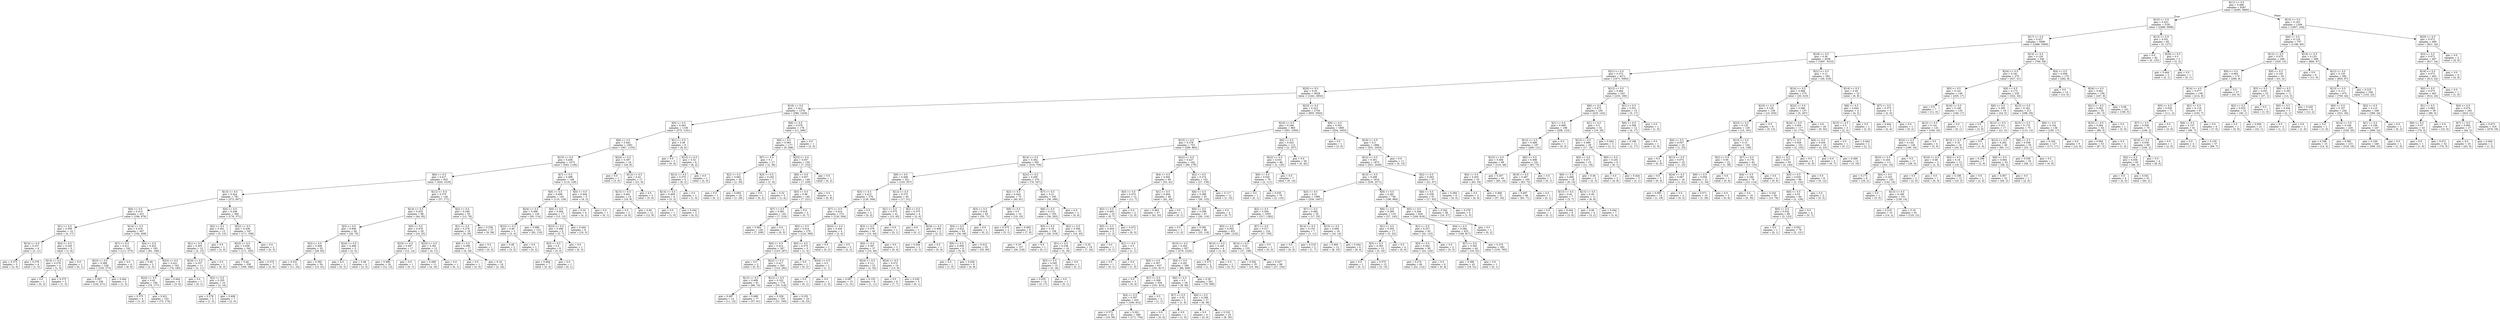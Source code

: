 digraph Tree {
node [shape=box] ;
0 [label="X[11] <= 0.5\ngini = 0.489\nsamples = 6387\nvalue = [4295, 5800]"] ;
1 [label="X[10] <= 0.5\ngini = 0.423\nsamples = 5181\nvalue = [2488, 5696]"] ;
0 -> 1 [labeldistance=2.5, labelangle=45, headlabel="True"] ;
2 [label="X[17] <= 0.5\ngini = 0.427\nsamples = 5096\nvalue = [2486, 5569]"] ;
1 -> 2 ;
3 [label="X[18] <= 0.5\ngini = 0.36\nsamples = 4556\nvalue = [1697, 5510]"] ;
2 -> 3 ;
4 [label="X[21] <= 0.5\ngini = 0.372\nsamples = 4271\nvalue = [1671, 5092]"] ;
3 -> 4 ;
5 [label="X[20] <= 0.5\ngini = 0.35\nsamples = 4028\nvalue = [1441, 4932]"] ;
4 -> 5 ;
6 [label="X[16] <= 0.5\ngini = 0.412\nsamples = 1278\nvalue = [586, 1429]"] ;
5 -> 6 ;
7 [label="X[5] <= 0.5\ngini = 0.443\nsamples = 1100\nvalue = [575, 1161]"] ;
6 -> 7 ;
8 [label="X[8] <= 0.5\ngini = 0.442\nsamples = 1091\nvalue = [567, 1155]"] ;
7 -> 8 ;
9 [label="X[15] <= 0.5\ngini = 0.436\nsamples = 1073\nvalue = [543, 1146]"] ;
8 -> 9 ;
10 [label="X[6] <= 0.5\ngini = 0.417\nsamples = 925\nvalue = [429, 1018]"] ;
9 -> 10 ;
11 [label="X[13] <= 0.5\ngini = 0.424\nsamples = 781\nvalue = [372, 847]"] ;
10 -> 11 ;
12 [label="X[0] <= 0.5\ngini = 0.413\nsamples = 421\nvalue = [196, 476]"] ;
11 -> 12 ;
13 [label="X[1] <= 0.5\ngini = 0.308\nsamples = 14\nvalue = [4, 17]"] ;
12 -> 13 ;
14 [label="X[14] <= 0.5\ngini = 0.337\nsamples = 9\nvalue = [3, 11]"] ;
13 -> 14 ;
15 [label="gini = 0.375\nsamples = 5\nvalue = [2, 6]"] ;
14 -> 15 ;
16 [label="gini = 0.278\nsamples = 4\nvalue = [1, 5]"] ;
14 -> 16 ;
17 [label="X[4] <= 0.5\ngini = 0.245\nsamples = 5\nvalue = [1, 6]"] ;
13 -> 17 ;
18 [label="X[14] <= 0.5\ngini = 0.278\nsamples = 4\nvalue = [1, 5]"] ;
17 -> 18 ;
19 [label="gini = 0.0\nsamples = 1\nvalue = [0, 2]"] ;
18 -> 19 ;
20 [label="gini = 0.375\nsamples = 3\nvalue = [1, 3]"] ;
18 -> 20 ;
21 [label="gini = 0.0\nsamples = 1\nvalue = [0, 1]"] ;
17 -> 21 ;
22 [label="X[14] <= 0.5\ngini = 0.416\nsamples = 407\nvalue = [192, 459]"] ;
12 -> 22 ;
23 [label="X[7] <= 0.5\ngini = 0.411\nsamples = 242\nvalue = [111, 273]"] ;
22 -> 23 ;
24 [label="X[23] <= 0.5\ngini = 0.398\nsamples = 238\nvalue = [103, 273]"] ;
23 -> 24 ;
25 [label="gini = 0.397\nsamples = 236\nvalue = [102, 271]"] ;
24 -> 25 ;
26 [label="gini = 0.444\nsamples = 2\nvalue = [1, 2]"] ;
24 -> 26 ;
27 [label="gini = 0.0\nsamples = 4\nvalue = [8, 0]"] ;
23 -> 27 ;
28 [label="X[4] <= 0.5\ngini = 0.423\nsamples = 165\nvalue = [81, 186]"] ;
22 -> 28 ;
29 [label="gini = 0.48\nsamples = 3\nvalue = [2, 3]"] ;
28 -> 29 ;
30 [label="X[23] <= 0.5\ngini = 0.421\nsamples = 162\nvalue = [79, 183]"] ;
28 -> 30 ;
31 [label="X[24] <= 0.5\ngini = 0.42\nsamples = 156\nvalue = [76, 177]"] ;
30 -> 31 ;
32 [label="gini = 0.375\nsamples = 4\nvalue = [1, 3]"] ;
31 -> 32 ;
33 [label="gini = 0.421\nsamples = 152\nvalue = [75, 174]"] ;
31 -> 33 ;
34 [label="gini = 0.444\nsamples = 6\nvalue = [3, 6]"] ;
30 -> 34 ;
35 [label="X[4] <= 0.5\ngini = 0.436\nsamples = 360\nvalue = [176, 371]"] ;
11 -> 35 ;
36 [label="X[2] <= 0.5\ngini = 0.401\nsamples = 13\nvalue = [5, 13]"] ;
35 -> 36 ;
37 [label="X[1] <= 0.5\ngini = 0.305\nsamples = 12\nvalue = [3, 13]"] ;
36 -> 37 ;
38 [label="X[24] <= 0.5\ngini = 0.337\nsamples = 11\nvalue = [3, 11]"] ;
37 -> 38 ;
39 [label="gini = 0.0\nsamples = 1\nvalue = [0, 1]"] ;
38 -> 39 ;
40 [label="X[3] <= 0.5\ngini = 0.355\nsamples = 10\nvalue = [3, 10]"] ;
38 -> 40 ;
41 [label="gini = 0.278\nsamples = 3\nvalue = [1, 5]"] ;
40 -> 41 ;
42 [label="gini = 0.408\nsamples = 7\nvalue = [2, 5]"] ;
40 -> 42 ;
43 [label="gini = 0.0\nsamples = 1\nvalue = [0, 2]"] ;
37 -> 43 ;
44 [label="gini = 0.0\nsamples = 1\nvalue = [2, 0]"] ;
36 -> 44 ;
45 [label="X[22] <= 0.5\ngini = 0.438\nsamples = 347\nvalue = [171, 358]"] ;
35 -> 45 ;
46 [label="X[23] <= 0.5\ngini = 0.439\nsamples = 345\nvalue = [171, 355]"] ;
45 -> 46 ;
47 [label="gini = 0.44\nsamples = 338\nvalue = [168, 346]"] ;
46 -> 47 ;
48 [label="gini = 0.375\nsamples = 7\nvalue = [3, 9]"] ;
46 -> 48 ;
49 [label="gini = 0.0\nsamples = 2\nvalue = [0, 3]"] ;
45 -> 49 ;
50 [label="X[12] <= 0.5\ngini = 0.375\nsamples = 144\nvalue = [57, 171]"] ;
10 -> 50 ;
51 [label="X[14] <= 0.5\ngini = 0.433\nsamples = 89\nvalue = [44, 95]"] ;
50 -> 51 ;
52 [label="X[3] <= 0.5\ngini = 0.408\nsamples = 60\nvalue = [28, 70]"] ;
51 -> 52 ;
53 [label="X[2] <= 0.5\ngini = 0.408\nsamples = 55\nvalue = [26, 65]"] ;
52 -> 53 ;
54 [label="gini = 0.431\nsamples = 21\nvalue = [11, 24]"] ;
53 -> 54 ;
55 [label="gini = 0.392\nsamples = 34\nvalue = [15, 41]"] ;
53 -> 55 ;
56 [label="X[24] <= 0.5\ngini = 0.408\nsamples = 5\nvalue = [2, 5]"] ;
52 -> 56 ;
57 [label="gini = 0.0\nsamples = 1\nvalue = [0, 2]"] ;
56 -> 57 ;
58 [label="gini = 0.48\nsamples = 4\nvalue = [2, 3]"] ;
56 -> 58 ;
59 [label="X[0] <= 0.5\ngini = 0.476\nsamples = 29\nvalue = [16, 25]"] ;
51 -> 59 ;
60 [label="X[23] <= 0.5\ngini = 0.497\nsamples = 17\nvalue = [12, 14]"] ;
59 -> 60 ;
61 [label="gini = 0.499\nsamples = 16\nvalue = [12, 13]"] ;
60 -> 61 ;
62 [label="gini = 0.0\nsamples = 1\nvalue = [0, 1]"] ;
60 -> 62 ;
63 [label="X[23] <= 0.5\ngini = 0.391\nsamples = 12\nvalue = [4, 11]"] ;
59 -> 63 ;
64 [label="gini = 0.408\nsamples = 11\nvalue = [4, 10]"] ;
63 -> 64 ;
65 [label="gini = 0.0\nsamples = 1\nvalue = [0, 1]"] ;
63 -> 65 ;
66 [label="X[2] <= 0.5\ngini = 0.249\nsamples = 55\nvalue = [13, 76]"] ;
50 -> 66 ;
67 [label="X[1] <= 0.5\ngini = 0.278\nsamples = 18\nvalue = [4, 20]"] ;
66 -> 67 ;
68 [label="X[0] <= 0.5\ngini = 0.298\nsamples = 17\nvalue = [4, 18]"] ;
67 -> 68 ;
69 [label="gini = 0.0\nsamples = 1\nvalue = [2, 0]"] ;
68 -> 69 ;
70 [label="gini = 0.18\nsamples = 16\nvalue = [2, 18]"] ;
68 -> 70 ;
71 [label="gini = 0.0\nsamples = 1\nvalue = [0, 2]"] ;
67 -> 71 ;
72 [label="gini = 0.239\nsamples = 37\nvalue = [9, 56]"] ;
66 -> 72 ;
73 [label="X[7] <= 0.5\ngini = 0.498\nsamples = 148\nvalue = [114, 128]"] ;
9 -> 73 ;
74 [label="X[6] <= 0.5\ngini = 0.498\nsamples = 143\nvalue = [110, 126]"] ;
73 -> 74 ;
75 [label="X[24] <= 0.5\ngini = 0.496\nsamples = 126\nvalue = [95, 114]"] ;
74 -> 75 ;
76 [label="X[22] <= 0.5\ngini = 0.49\nsamples = 3\nvalue = [3, 4]"] ;
75 -> 76 ;
77 [label="gini = 0.48\nsamples = 2\nvalue = [3, 2]"] ;
76 -> 77 ;
78 [label="gini = 0.0\nsamples = 1\nvalue = [0, 2]"] ;
76 -> 78 ;
79 [label="gini = 0.496\nsamples = 123\nvalue = [92, 110]"] ;
75 -> 79 ;
80 [label="X[0] <= 0.5\ngini = 0.494\nsamples = 17\nvalue = [15, 12]"] ;
74 -> 80 ;
81 [label="X[23] <= 0.5\ngini = 0.486\nsamples = 9\nvalue = [5, 7]"] ;
80 -> 81 ;
82 [label="X[3] <= 0.5\ngini = 0.5\nsamples = 8\nvalue = [5, 5]"] ;
81 -> 82 ;
83 [label="gini = 0.494\nsamples = 7\nvalue = [5, 4]"] ;
82 -> 83 ;
84 [label="gini = 0.0\nsamples = 1\nvalue = [0, 1]"] ;
82 -> 84 ;
85 [label="gini = 0.0\nsamples = 1\nvalue = [0, 2]"] ;
81 -> 85 ;
86 [label="gini = 0.444\nsamples = 8\nvalue = [10, 5]"] ;
80 -> 86 ;
87 [label="X[0] <= 0.5\ngini = 0.444\nsamples = 5\nvalue = [4, 2]"] ;
73 -> 87 ;
88 [label="gini = 0.32\nsamples = 4\nvalue = [4, 1]"] ;
87 -> 88 ;
89 [label="gini = 0.0\nsamples = 1\nvalue = [0, 1]"] ;
87 -> 89 ;
90 [label="X[24] <= 0.5\ngini = 0.397\nsamples = 18\nvalue = [24, 9]"] ;
8 -> 90 ;
91 [label="gini = 0.0\nsamples = 1\nvalue = [3, 0]"] ;
90 -> 91 ;
92 [label="X[12] <= 0.5\ngini = 0.42\nsamples = 17\nvalue = [21, 9]"] ;
90 -> 92 ;
93 [label="X[13] <= 0.5\ngini = 0.461\nsamples = 14\nvalue = [16, 9]"] ;
92 -> 93 ;
94 [label="gini = 0.0\nsamples = 2\nvalue = [4, 0]"] ;
93 -> 94 ;
95 [label="gini = 0.49\nsamples = 12\nvalue = [12, 9]"] ;
93 -> 95 ;
96 [label="gini = 0.0\nsamples = 3\nvalue = [5, 0]"] ;
92 -> 96 ;
97 [label="X[1] <= 0.5\ngini = 0.49\nsamples = 9\nvalue = [8, 6]"] ;
7 -> 97 ;
98 [label="gini = 0.0\nsamples = 3\nvalue = [0, 4]"] ;
97 -> 98 ;
99 [label="X[15] <= 0.5\ngini = 0.32\nsamples = 6\nvalue = [8, 2]"] ;
97 -> 99 ;
100 [label="X[12] <= 0.5\ngini = 0.375\nsamples = 5\nvalue = [6, 2]"] ;
99 -> 100 ;
101 [label="X[14] <= 0.5\ngini = 0.408\nsamples = 4\nvalue = [5, 2]"] ;
100 -> 101 ;
102 [label="gini = 0.0\nsamples = 1\nvalue = [1, 0]"] ;
101 -> 102 ;
103 [label="gini = 0.444\nsamples = 3\nvalue = [4, 2]"] ;
101 -> 103 ;
104 [label="gini = 0.0\nsamples = 1\nvalue = [1, 0]"] ;
100 -> 104 ;
105 [label="gini = 0.0\nsamples = 1\nvalue = [2, 0]"] ;
99 -> 105 ;
106 [label="X[8] <= 0.5\ngini = 0.076\nsamples = 178\nvalue = [11, 268]"] ;
6 -> 106 ;
107 [label="X[0] <= 0.5\ngini = 0.063\nsamples = 177\nvalue = [9, 268]"] ;
106 -> 107 ;
108 [label="X[7] <= 0.5\ngini = 0.1\nsamples = 27\nvalue = [2, 36]"] ;
107 -> 108 ;
109 [label="X[2] <= 0.5\ngini = 0.062\nsamples = 20\nvalue = [1, 30]"] ;
108 -> 109 ;
110 [label="gini = 0.0\nsamples = 1\nvalue = [0, 1]"] ;
109 -> 110 ;
111 [label="gini = 0.064\nsamples = 19\nvalue = [1, 29]"] ;
109 -> 111 ;
112 [label="X[3] <= 0.5\ngini = 0.245\nsamples = 7\nvalue = [1, 6]"] ;
108 -> 112 ;
113 [label="gini = 0.0\nsamples = 2\nvalue = [0, 2]"] ;
112 -> 113 ;
114 [label="gini = 0.32\nsamples = 5\nvalue = [1, 4]"] ;
112 -> 114 ;
115 [label="X[23] <= 0.5\ngini = 0.057\nsamples = 150\nvalue = [7, 232]"] ;
107 -> 115 ;
116 [label="X[6] <= 0.5\ngini = 0.057\nsamples = 149\nvalue = [7, 230]"] ;
115 -> 116 ;
117 [label="X[5] <= 0.5\ngini = 0.06\nsamples = 145\nvalue = [7, 221]"] ;
116 -> 117 ;
118 [label="X[7] <= 0.5\ngini = 0.061\nsamples = 142\nvalue = [7, 214]"] ;
117 -> 118 ;
119 [label="gini = 0.063\nsamples = 139\nvalue = [7, 209]"] ;
118 -> 119 ;
120 [label="gini = 0.0\nsamples = 3\nvalue = [0, 5]"] ;
118 -> 120 ;
121 [label="gini = 0.0\nsamples = 3\nvalue = [0, 7]"] ;
117 -> 121 ;
122 [label="gini = 0.0\nsamples = 4\nvalue = [0, 9]"] ;
116 -> 122 ;
123 [label="gini = 0.0\nsamples = 1\nvalue = [0, 2]"] ;
115 -> 123 ;
124 [label="gini = 0.0\nsamples = 1\nvalue = [2, 0]"] ;
106 -> 124 ;
125 [label="X[23] <= 0.5\ngini = 0.315\nsamples = 2750\nvalue = [855, 3503]"] ;
5 -> 125 ;
126 [label="X[16] <= 0.5\ngini = 0.346\nsamples = 865\nvalue = [301, 1050]"] ;
125 -> 126 ;
127 [label="X[15] <= 0.5\ngini = 0.378\nsamples = 753\nvalue = [299, 883]"] ;
126 -> 127 ;
128 [label="X[14] <= 0.5\ngini = 0.362\nsamples = 591\nvalue = [219, 704]"] ;
127 -> 128 ;
129 [label="X[6] <= 0.5\ngini = 0.408\nsamples = 321\nvalue = [143, 357]"] ;
128 -> 129 ;
130 [label="X[3] <= 0.5\ngini = 0.413\nsamples = 276\nvalue = [126, 306]"] ;
129 -> 130 ;
131 [label="X[7] <= 0.5\ngini = 0.414\nsamples = 274\nvalue = [126, 304]"] ;
130 -> 131 ;
132 [label="X[5] <= 0.5\ngini = 0.414\nsamples = 270\nvalue = [124, 300]"] ;
131 -> 132 ;
133 [label="X[0] <= 0.5\ngini = 0.414\nsamples = 267\nvalue = [123, 297]"] ;
132 -> 133 ;
134 [label="gini = 0.0\nsamples = 2\nvalue = [0, 5]"] ;
133 -> 134 ;
135 [label="X[22] <= 0.5\ngini = 0.417\nsamples = 265\nvalue = [123, 292]"] ;
133 -> 135 ;
136 [label="X[13] <= 0.5\ngini = 0.499\nsamples = 91\nvalue = [68, 74]"] ;
135 -> 136 ;
137 [label="gini = 0.497\nsamples = 14\nvalue = [11, 13]"] ;
136 -> 137 ;
138 [label="gini = 0.499\nsamples = 77\nvalue = [57, 61]"] ;
136 -> 138 ;
139 [label="X[12] <= 0.5\ngini = 0.322\nsamples = 174\nvalue = [55, 218]"] ;
135 -> 139 ;
140 [label="gini = 0.329\nsamples = 155\nvalue = [51, 195]"] ;
139 -> 140 ;
141 [label="gini = 0.252\nsamples = 19\nvalue = [4, 23]"] ;
139 -> 141 ;
142 [label="X[0] <= 0.5\ngini = 0.375\nsamples = 3\nvalue = [1, 3]"] ;
132 -> 142 ;
143 [label="gini = 0.0\nsamples = 1\nvalue = [0, 2]"] ;
142 -> 143 ;
144 [label="X[24] <= 0.5\ngini = 0.5\nsamples = 2\nvalue = [1, 1]"] ;
142 -> 144 ;
145 [label="gini = 0.0\nsamples = 1\nvalue = [0, 1]"] ;
144 -> 145 ;
146 [label="gini = 0.0\nsamples = 1\nvalue = [1, 0]"] ;
144 -> 146 ;
147 [label="X[24] <= 0.5\ngini = 0.444\nsamples = 4\nvalue = [2, 4]"] ;
131 -> 147 ;
148 [label="gini = 0.0\nsamples = 1\nvalue = [0, 2]"] ;
147 -> 148 ;
149 [label="gini = 0.5\nsamples = 3\nvalue = [2, 2]"] ;
147 -> 149 ;
150 [label="gini = 0.0\nsamples = 2\nvalue = [0, 2]"] ;
130 -> 150 ;
151 [label="X[12] <= 0.5\ngini = 0.375\nsamples = 45\nvalue = [17, 51]"] ;
129 -> 151 ;
152 [label="X[1] <= 0.5\ngini = 0.375\nsamples = 41\nvalue = [15, 45]"] ;
151 -> 152 ;
153 [label="X[3] <= 0.5\ngini = 0.379\nsamples = 40\nvalue = [15, 44]"] ;
152 -> 153 ;
154 [label="X[0] <= 0.5\ngini = 0.397\nsamples = 37\nvalue = [15, 40]"] ;
153 -> 154 ;
155 [label="X[24] <= 0.5\ngini = 0.111\nsamples = 23\nvalue = [2, 32]"] ;
154 -> 155 ;
156 [label="gini = 0.087\nsamples = 15\nvalue = [1, 21]"] ;
155 -> 156 ;
157 [label="gini = 0.153\nsamples = 8\nvalue = [1, 11]"] ;
155 -> 157 ;
158 [label="X[24] <= 0.5\ngini = 0.472\nsamples = 14\nvalue = [13, 8]"] ;
154 -> 158 ;
159 [label="gini = 0.5\nsamples = 9\nvalue = [7, 7]"] ;
158 -> 159 ;
160 [label="gini = 0.245\nsamples = 5\nvalue = [6, 1]"] ;
158 -> 160 ;
161 [label="gini = 0.0\nsamples = 3\nvalue = [0, 4]"] ;
153 -> 161 ;
162 [label="gini = 0.0\nsamples = 1\nvalue = [0, 1]"] ;
152 -> 162 ;
163 [label="X[2] <= 0.5\ngini = 0.375\nsamples = 4\nvalue = [2, 6]"] ;
151 -> 163 ;
164 [label="gini = 0.0\nsamples = 1\nvalue = [0, 1]"] ;
163 -> 164 ;
165 [label="X[24] <= 0.5\ngini = 0.408\nsamples = 3\nvalue = [2, 5]"] ;
163 -> 165 ;
166 [label="gini = 0.444\nsamples = 2\nvalue = [2, 1]"] ;
165 -> 166 ;
167 [label="gini = 0.0\nsamples = 1\nvalue = [0, 4]"] ;
165 -> 167 ;
168 [label="X[22] <= 0.5\ngini = 0.295\nsamples = 270\nvalue = [76, 347]"] ;
128 -> 168 ;
169 [label="X[2] <= 0.5\ngini = 0.443\nsamples = 75\nvalue = [40, 81]"] ;
168 -> 169 ;
170 [label="X[3] <= 0.5\ngini = 0.418\nsamples = 65\nvalue = [30, 71]"] ;
169 -> 170 ;
171 [label="X[4] <= 0.5\ngini = 0.422\nsamples = 64\nvalue = [30, 69]"] ;
170 -> 171 ;
172 [label="X[6] <= 0.5\ngini = 0.459\nsamples = 9\nvalue = [5, 9]"] ;
171 -> 172 ;
173 [label="gini = 0.0\nsamples = 1\nvalue = [1, 0]"] ;
172 -> 173 ;
174 [label="gini = 0.426\nsamples = 8\nvalue = [4, 9]"] ;
172 -> 174 ;
175 [label="gini = 0.415\nsamples = 55\nvalue = [25, 60]"] ;
171 -> 175 ;
176 [label="gini = 0.0\nsamples = 1\nvalue = [0, 2]"] ;
170 -> 176 ;
177 [label="X[6] <= 0.5\ngini = 0.5\nsamples = 10\nvalue = [10, 10]"] ;
169 -> 177 ;
178 [label="gini = 0.375\nsamples = 2\nvalue = [3, 1]"] ;
177 -> 178 ;
179 [label="gini = 0.492\nsamples = 8\nvalue = [7, 9]"] ;
177 -> 179 ;
180 [label="X[7] <= 0.5\ngini = 0.21\nsamples = 195\nvalue = [36, 266]"] ;
168 -> 180 ;
181 [label="X[6] <= 0.5\ngini = 0.212\nsamples = 193\nvalue = [36, 262]"] ;
180 -> 181 ;
182 [label="X[5] <= 0.5\ngini = 0.19\nsamples = 158\nvalue = [26, 219]"] ;
181 -> 182 ;
183 [label="gini = 0.19\nsamples = 157\nvalue = [26, 218]"] ;
182 -> 183 ;
184 [label="gini = 0.0\nsamples = 1\nvalue = [0, 1]"] ;
182 -> 184 ;
185 [label="X[2] <= 0.5\ngini = 0.306\nsamples = 35\nvalue = [10, 43]"] ;
181 -> 185 ;
186 [label="X[1] <= 0.5\ngini = 0.236\nsamples = 16\nvalue = [3, 19]"] ;
185 -> 186 ;
187 [label="X[3] <= 0.5\ngini = 0.245\nsamples = 15\nvalue = [3, 18]"] ;
186 -> 187 ;
188 [label="gini = 0.255\nsamples = 14\nvalue = [3, 17]"] ;
187 -> 188 ;
189 [label="gini = 0.0\nsamples = 1\nvalue = [0, 1]"] ;
187 -> 189 ;
190 [label="gini = 0.0\nsamples = 1\nvalue = [0, 1]"] ;
186 -> 190 ;
191 [label="gini = 0.35\nsamples = 19\nvalue = [7, 24]"] ;
185 -> 191 ;
192 [label="gini = 0.0\nsamples = 2\nvalue = [0, 4]"] ;
180 -> 192 ;
193 [label="X[22] <= 0.5\ngini = 0.427\nsamples = 162\nvalue = [80, 179]"] ;
127 -> 193 ;
194 [label="X[4] <= 0.5\ngini = 0.492\nsamples = 60\nvalue = [53, 41]"] ;
193 -> 194 ;
195 [label="X[3] <= 0.5\ngini = 0.475\nsamples = 12\nvalue = [11, 7]"] ;
194 -> 195 ;
196 [label="X[2] <= 0.5\ngini = 0.492\nsamples = 10\nvalue = [9, 7]"] ;
195 -> 196 ;
197 [label="X[5] <= 0.5\ngini = 0.444\nsamples = 3\nvalue = [1, 2]"] ;
196 -> 197 ;
198 [label="gini = 0.0\nsamples = 1\nvalue = [0, 1]"] ;
197 -> 198 ;
199 [label="X[1] <= 0.5\ngini = 0.5\nsamples = 2\nvalue = [1, 1]"] ;
197 -> 199 ;
200 [label="gini = 0.0\nsamples = 1\nvalue = [0, 1]"] ;
199 -> 200 ;
201 [label="gini = 0.0\nsamples = 1\nvalue = [1, 0]"] ;
199 -> 201 ;
202 [label="gini = 0.473\nsamples = 7\nvalue = [8, 5]"] ;
196 -> 202 ;
203 [label="gini = 0.0\nsamples = 2\nvalue = [2, 0]"] ;
195 -> 203 ;
204 [label="X[1] <= 0.5\ngini = 0.494\nsamples = 48\nvalue = [42, 34]"] ;
194 -> 204 ;
205 [label="gini = 0.493\nsamples = 47\nvalue = [42, 33]"] ;
204 -> 205 ;
206 [label="gini = 0.0\nsamples = 1\nvalue = [0, 1]"] ;
204 -> 206 ;
207 [label="X[2] <= 0.5\ngini = 0.274\nsamples = 102\nvalue = [27, 138]"] ;
193 -> 207 ;
208 [label="X[6] <= 0.5\ngini = 0.288\nsamples = 91\nvalue = [26, 123]"] ;
207 -> 208 ;
209 [label="X[0] <= 0.5\ngini = 0.299\nsamples = 87\nvalue = [26, 116]"] ;
208 -> 209 ;
210 [label="gini = 0.0\nsamples = 1\nvalue = [1, 0]"] ;
209 -> 210 ;
211 [label="gini = 0.292\nsamples = 86\nvalue = [25, 116]"] ;
209 -> 211 ;
212 [label="gini = 0.0\nsamples = 4\nvalue = [0, 7]"] ;
208 -> 212 ;
213 [label="gini = 0.117\nsamples = 11\nvalue = [1, 15]"] ;
207 -> 213 ;
214 [label="X[6] <= 0.5\ngini = 0.023\nsamples = 112\nvalue = [2, 167]"] ;
126 -> 214 ;
215 [label="X[22] <= 0.5\ngini = 0.031\nsamples = 86\nvalue = [2, 125]"] ;
214 -> 215 ;
216 [label="X[0] <= 0.5\ngini = 0.035\nsamples = 79\nvalue = [2, 111]"] ;
215 -> 216 ;
217 [label="gini = 0.0\nsamples = 1\nvalue = [0, 1]"] ;
216 -> 217 ;
218 [label="gini = 0.035\nsamples = 78\nvalue = [2, 110]"] ;
216 -> 218 ;
219 [label="gini = 0.0\nsamples = 7\nvalue = [0, 14]"] ;
215 -> 219 ;
220 [label="gini = 0.0\nsamples = 26\nvalue = [0, 42]"] ;
214 -> 220 ;
221 [label="X[9] <= 0.5\ngini = 0.301\nsamples = 1885\nvalue = [554, 2453]"] ;
125 -> 221 ;
222 [label="gini = 0.0\nsamples = 1\nvalue = [3, 0]"] ;
221 -> 222 ;
223 [label="X[16] <= 0.5\ngini = 0.3\nsamples = 1884\nvalue = [551, 2453]"] ;
221 -> 223 ;
224 [label="X[12] <= 0.5\ngini = 0.301\nsamples = 1873\nvalue = [551, 2438]"] ;
223 -> 224 ;
225 [label="X[13] <= 0.5\ngini = 0.299\nsamples = 1816\nvalue = [530, 2371]"] ;
224 -> 225 ;
226 [label="X[3] <= 0.5\ngini = 0.31\nsamples = 1080\nvalue = [334, 1407]"] ;
225 -> 226 ;
227 [label="X[2] <= 0.5\ngini = 0.304\nsamples = 1055\nvalue = [317, 1382]"] ;
226 -> 227 ;
228 [label="X[5] <= 0.5\ngini = 0.302\nsamples = 931\nvalue = [280, 1232]"] ;
227 -> 228 ;
229 [label="X[15] <= 0.5\ngini = 0.302\nsamples = 927\nvalue = [279, 1226]"] ;
228 -> 229 ;
230 [label="X[0] <= 0.5\ngini = 0.307\nsamples = 637\nvalue = [191, 817]"] ;
229 -> 230 ;
231 [label="gini = 0.0\nsamples = 3\nvalue = [0, 4]"] ;
230 -> 231 ;
232 [label="X[7] <= 0.5\ngini = 0.308\nsamples = 634\nvalue = [191, 813]"] ;
230 -> 232 ;
233 [label="X[4] <= 0.5\ngini = 0.307\nsamples = 632\nvalue = [190, 812]"] ;
232 -> 233 ;
234 [label="gini = 0.372\nsamples = 43\nvalue = [19, 58]"] ;
233 -> 234 ;
235 [label="gini = 0.301\nsamples = 589\nvalue = [171, 754]"] ;
233 -> 235 ;
236 [label="gini = 0.5\nsamples = 2\nvalue = [1, 1]"] ;
232 -> 236 ;
237 [label="X[4] <= 0.5\ngini = 0.291\nsamples = 290\nvalue = [88, 409]"] ;
229 -> 237 ;
238 [label="X[0] <= 0.5\ngini = 0.3\nsamples = 29\nvalue = [9, 40]"] ;
237 -> 238 ;
239 [label="X[7] <= 0.5\ngini = 0.32\nsamples = 2\nvalue = [1, 4]"] ;
238 -> 239 ;
240 [label="gini = 0.0\nsamples = 1\nvalue = [0, 4]"] ;
239 -> 240 ;
241 [label="gini = 0.0\nsamples = 1\nvalue = [1, 0]"] ;
239 -> 241 ;
242 [label="X[6] <= 0.5\ngini = 0.298\nsamples = 27\nvalue = [8, 36]"] ;
238 -> 242 ;
243 [label="gini = 0.0\nsamples = 4\nvalue = [0, 6]"] ;
242 -> 243 ;
244 [label="gini = 0.332\nsamples = 23\nvalue = [8, 30]"] ;
242 -> 244 ;
245 [label="gini = 0.29\nsamples = 261\nvalue = [79, 369]"] ;
237 -> 245 ;
246 [label="X[14] <= 0.5\ngini = 0.245\nsamples = 4\nvalue = [1, 6]"] ;
228 -> 246 ;
247 [label="gini = 0.375\nsamples = 2\nvalue = [1, 3]"] ;
246 -> 247 ;
248 [label="gini = 0.0\nsamples = 2\nvalue = [0, 3]"] ;
246 -> 248 ;
249 [label="X[7] <= 0.5\ngini = 0.317\nsamples = 124\nvalue = [37, 150]"] ;
227 -> 249 ;
250 [label="X[14] <= 0.5\ngini = 0.32\nsamples = 123\nvalue = [37, 148]"] ;
249 -> 250 ;
251 [label="gini = 0.302\nsamples = 35\nvalue = [10, 44]"] ;
250 -> 251 ;
252 [label="gini = 0.327\nsamples = 88\nvalue = [27, 104]"] ;
250 -> 252 ;
253 [label="gini = 0.0\nsamples = 1\nvalue = [0, 2]"] ;
249 -> 253 ;
254 [label="X[7] <= 0.5\ngini = 0.482\nsamples = 25\nvalue = [17, 25]"] ;
226 -> 254 ;
255 [label="X[14] <= 0.5\ngini = 0.153\nsamples = 7\nvalue = [1, 11]"] ;
254 -> 255 ;
256 [label="gini = 0.0\nsamples = 2\nvalue = [0, 4]"] ;
255 -> 256 ;
257 [label="gini = 0.219\nsamples = 5\nvalue = [1, 7]"] ;
255 -> 257 ;
258 [label="X[15] <= 0.5\ngini = 0.498\nsamples = 18\nvalue = [16, 14]"] ;
254 -> 258 ;
259 [label="gini = 0.494\nsamples = 12\nvalue = [8, 10]"] ;
258 -> 259 ;
260 [label="gini = 0.444\nsamples = 6\nvalue = [8, 4]"] ;
258 -> 260 ;
261 [label="X[0] <= 0.5\ngini = 0.281\nsamples = 736\nvalue = [196, 964]"] ;
225 -> 261 ;
262 [label="X[6] <= 0.5\ngini = 0.265\nsamples = 110\nvalue = [27, 145]"] ;
261 -> 262 ;
263 [label="X[1] <= 0.5\ngini = 0.302\nsamples = 17\nvalue = [5, 22]"] ;
262 -> 263 ;
264 [label="X[3] <= 0.5\ngini = 0.363\nsamples = 13\nvalue = [5, 16]"] ;
263 -> 264 ;
265 [label="gini = 0.0\nsamples = 1\nvalue = [0, 1]"] ;
264 -> 265 ;
266 [label="gini = 0.375\nsamples = 12\nvalue = [5, 15]"] ;
264 -> 266 ;
267 [label="gini = 0.0\nsamples = 4\nvalue = [0, 6]"] ;
263 -> 267 ;
268 [label="X[1] <= 0.5\ngini = 0.257\nsamples = 93\nvalue = [22, 123]"] ;
262 -> 268 ;
269 [label="X[3] <= 0.5\ngini = 0.262\nsamples = 90\nvalue = [22, 120]"] ;
268 -> 269 ;
270 [label="gini = 0.274\nsamples = 84\nvalue = [22, 112]"] ;
269 -> 270 ;
271 [label="gini = 0.0\nsamples = 6\nvalue = [0, 8]"] ;
269 -> 271 ;
272 [label="gini = 0.0\nsamples = 3\nvalue = [0, 3]"] ;
268 -> 272 ;
273 [label="X[5] <= 0.5\ngini = 0.284\nsamples = 626\nvalue = [169, 819]"] ;
261 -> 273 ;
274 [label="X[4] <= 0.5\ngini = 0.284\nsamples = 625\nvalue = [169, 817]"] ;
273 -> 274 ;
275 [label="X[7] <= 0.5\ngini = 0.392\nsamples = 44\nvalue = [19, 52]"] ;
274 -> 275 ;
276 [label="gini = 0.396\nsamples = 43\nvalue = [19, 51]"] ;
275 -> 276 ;
277 [label="gini = 0.0\nsamples = 1\nvalue = [0, 1]"] ;
275 -> 277 ;
278 [label="gini = 0.274\nsamples = 581\nvalue = [150, 765]"] ;
274 -> 278 ;
279 [label="gini = 0.0\nsamples = 1\nvalue = [0, 2]"] ;
273 -> 279 ;
280 [label="X[2] <= 0.5\ngini = 0.363\nsamples = 57\nvalue = [21, 67]"] ;
224 -> 280 ;
281 [label="X[6] <= 0.5\ngini = 0.338\nsamples = 51\nvalue = [17, 62]"] ;
280 -> 281 ;
282 [label="gini = 0.342\nsamples = 46\nvalue = [16, 57]"] ;
281 -> 282 ;
283 [label="gini = 0.278\nsamples = 5\nvalue = [1, 5]"] ;
281 -> 283 ;
284 [label="gini = 0.494\nsamples = 6\nvalue = [4, 5]"] ;
280 -> 284 ;
285 [label="gini = 0.0\nsamples = 11\nvalue = [0, 15]"] ;
223 -> 285 ;
286 [label="X[12] <= 0.5\ngini = 0.484\nsamples = 243\nvalue = [230, 160]"] ;
4 -> 286 ;
287 [label="X[6] <= 0.5\ngini = 0.475\nsamples = 230\nvalue = [225, 143]"] ;
286 -> 287 ;
288 [label="X[1] <= 0.5\ngini = 0.468\nsamples = 198\nvalue = [206, 123]"] ;
287 -> 288 ;
289 [label="X[13] <= 0.5\ngini = 0.466\nsamples = 197\nvalue = [206, 121]"] ;
288 -> 289 ;
290 [label="X[15] <= 0.5\ngini = 0.404\nsamples = 96\nvalue = [123, 48]"] ;
289 -> 290 ;
291 [label="X[4] <= 0.5\ngini = 0.455\nsamples = 53\nvalue = [63, 34]"] ;
290 -> 291 ;
292 [label="gini = 0.0\nsamples = 2\nvalue = [6, 0]"] ;
291 -> 292 ;
293 [label="gini = 0.468\nsamples = 51\nvalue = [57, 34]"] ;
291 -> 293 ;
294 [label="gini = 0.307\nsamples = 43\nvalue = [60, 14]"] ;
290 -> 294 ;
295 [label="X[5] <= 0.5\ngini = 0.498\nsamples = 101\nvalue = [83, 73]"] ;
289 -> 295 ;
296 [label="X[19] <= 0.5\ngini = 0.497\nsamples = 100\nvalue = [83, 72]"] ;
295 -> 296 ;
297 [label="gini = 0.497\nsamples = 99\nvalue = [83, 71]"] ;
296 -> 297 ;
298 [label="gini = 0.0\nsamples = 1\nvalue = [0, 1]"] ;
296 -> 298 ;
299 [label="gini = 0.0\nsamples = 1\nvalue = [0, 1]"] ;
295 -> 299 ;
300 [label="gini = 0.0\nsamples = 1\nvalue = [0, 2]"] ;
288 -> 300 ;
301 [label="X[1] <= 0.5\ngini = 0.5\nsamples = 32\nvalue = [19, 20]"] ;
287 -> 301 ;
302 [label="X[15] <= 0.5\ngini = 0.498\nsamples = 29\nvalue = [17, 19]"] ;
301 -> 302 ;
303 [label="X[3] <= 0.5\ngini = 0.471\nsamples = 23\nvalue = [11, 18]"] ;
302 -> 303 ;
304 [label="X[0] <= 0.5\ngini = 0.469\nsamples = 18\nvalue = [9, 15]"] ;
303 -> 304 ;
305 [label="X[13] <= 0.5\ngini = 0.42\nsamples = 7\nvalue = [3, 7]"] ;
304 -> 305 ;
306 [label="gini = 0.0\nsamples = 1\nvalue = [0, 1]"] ;
305 -> 306 ;
307 [label="gini = 0.444\nsamples = 6\nvalue = [3, 6]"] ;
305 -> 307 ;
308 [label="X[13] <= 0.5\ngini = 0.49\nsamples = 11\nvalue = [6, 8]"] ;
304 -> 308 ;
309 [label="gini = 0.48\nsamples = 4\nvalue = [3, 2]"] ;
308 -> 309 ;
310 [label="gini = 0.444\nsamples = 7\nvalue = [3, 6]"] ;
308 -> 310 ;
311 [label="gini = 0.48\nsamples = 5\nvalue = [2, 3]"] ;
303 -> 311 ;
312 [label="X[0] <= 0.5\ngini = 0.245\nsamples = 6\nvalue = [6, 1]"] ;
302 -> 312 ;
313 [label="gini = 0.0\nsamples = 3\nvalue = [4, 0]"] ;
312 -> 313 ;
314 [label="gini = 0.444\nsamples = 3\nvalue = [2, 1]"] ;
312 -> 314 ;
315 [label="gini = 0.444\nsamples = 3\nvalue = [2, 1]"] ;
301 -> 315 ;
316 [label="X[1] <= 0.5\ngini = 0.351\nsamples = 13\nvalue = [5, 17]"] ;
286 -> 316 ;
317 [label="X[6] <= 0.5\ngini = 0.308\nsamples = 12\nvalue = [4, 17]"] ;
316 -> 317 ;
318 [label="gini = 0.188\nsamples = 11\nvalue = [2, 17]"] ;
317 -> 318 ;
319 [label="gini = 0.0\nsamples = 1\nvalue = [2, 0]"] ;
317 -> 319 ;
320 [label="gini = 0.0\nsamples = 1\nvalue = [1, 0]"] ;
316 -> 320 ;
321 [label="X[21] <= 0.5\ngini = 0.11\nsamples = 285\nvalue = [26, 418]"] ;
3 -> 321 ;
322 [label="X[14] <= 0.5\ngini = 0.089\nsamples = 275\nvalue = [20, 410]"] ;
321 -> 322 ;
323 [label="X[16] <= 0.5\ngini = 0.128\nsamples = 138\nvalue = [15, 203]"] ;
322 -> 323 ;
324 [label="X[23] <= 0.5\ngini = 0.135\nsamples = 129\nvalue = [15, 191]"] ;
323 -> 324 ;
325 [label="X[4] <= 0.5\ngini = 0.057\nsamples = 25\nvalue = [1, 33]"] ;
324 -> 325 ;
326 [label="gini = 0.0\nsamples = 6\nvalue = [0, 8]"] ;
325 -> 326 ;
327 [label="X[13] <= 0.5\ngini = 0.074\nsamples = 19\nvalue = [1, 25]"] ;
325 -> 327 ;
328 [label="gini = 0.0\nsamples = 3\nvalue = [0, 4]"] ;
327 -> 328 ;
329 [label="X[24] <= 0.5\ngini = 0.087\nsamples = 16\nvalue = [1, 21]"] ;
327 -> 329 ;
330 [label="gini = 0.095\nsamples = 14\nvalue = [1, 19]"] ;
329 -> 330 ;
331 [label="gini = 0.0\nsamples = 2\nvalue = [0, 2]"] ;
329 -> 331 ;
332 [label="X[13] <= 0.5\ngini = 0.15\nsamples = 104\nvalue = [14, 158]"] ;
324 -> 332 ;
333 [label="X[2] <= 0.5\ngini = 0.05\nsamples = 22\nvalue = [1, 38]"] ;
332 -> 333 ;
334 [label="X[6] <= 0.5\ngini = 0.056\nsamples = 21\nvalue = [1, 34]"] ;
333 -> 334 ;
335 [label="gini = 0.071\nsamples = 16\nvalue = [1, 26]"] ;
334 -> 335 ;
336 [label="gini = 0.0\nsamples = 5\nvalue = [0, 8]"] ;
334 -> 336 ;
337 [label="gini = 0.0\nsamples = 1\nvalue = [0, 4]"] ;
333 -> 337 ;
338 [label="X[7] <= 0.5\ngini = 0.176\nsamples = 82\nvalue = [13, 120]"] ;
332 -> 338 ;
339 [label="X[4] <= 0.5\ngini = 0.184\nsamples = 78\nvalue = [13, 114]"] ;
338 -> 339 ;
340 [label="gini = 0.0\nsamples = 19\nvalue = [0, 35]"] ;
339 -> 340 ;
341 [label="gini = 0.243\nsamples = 59\nvalue = [13, 79]"] ;
339 -> 341 ;
342 [label="gini = 0.0\nsamples = 4\nvalue = [0, 6]"] ;
338 -> 342 ;
343 [label="gini = 0.0\nsamples = 9\nvalue = [0, 12]"] ;
323 -> 343 ;
344 [label="X[22] <= 0.5\ngini = 0.046\nsamples = 137\nvalue = [5, 207]"] ;
322 -> 344 ;
345 [label="X[24] <= 0.5\ngini = 0.054\nsamples = 117\nvalue = [5, 175]"] ;
344 -> 345 ;
346 [label="X[7] <= 0.5\ngini = 0.026\nsamples = 101\nvalue = [2, 152]"] ;
345 -> 346 ;
347 [label="X[2] <= 0.5\ngini = 0.027\nsamples = 95\nvalue = [2, 144]"] ;
346 -> 347 ;
348 [label="X[5] <= 0.5\ngini = 0.029\nsamples = 86\nvalue = [2, 132]"] ;
347 -> 348 ;
349 [label="X[6] <= 0.5\ngini = 0.03\nsamples = 84\nvalue = [2, 129]"] ;
348 -> 349 ;
350 [label="X[0] <= 0.5\ngini = 0.032\nsamples = 80\nvalue = [2, 122]"] ;
349 -> 350 ;
351 [label="gini = 0.0\nsamples = 1\nvalue = [0, 1]"] ;
350 -> 351 ;
352 [label="gini = 0.032\nsamples = 79\nvalue = [2, 121]"] ;
350 -> 352 ;
353 [label="gini = 0.0\nsamples = 4\nvalue = [0, 7]"] ;
349 -> 353 ;
354 [label="gini = 0.0\nsamples = 2\nvalue = [0, 3]"] ;
348 -> 354 ;
355 [label="gini = 0.0\nsamples = 9\nvalue = [0, 12]"] ;
347 -> 355 ;
356 [label="gini = 0.0\nsamples = 6\nvalue = [0, 8]"] ;
346 -> 356 ;
357 [label="X[4] <= 0.5\ngini = 0.204\nsamples = 16\nvalue = [3, 23]"] ;
345 -> 357 ;
358 [label="gini = 0.0\nsamples = 3\nvalue = [0, 7]"] ;
357 -> 358 ;
359 [label="gini = 0.266\nsamples = 13\nvalue = [3, 16]"] ;
357 -> 359 ;
360 [label="gini = 0.0\nsamples = 20\nvalue = [0, 32]"] ;
344 -> 360 ;
361 [label="X[14] <= 0.5\ngini = 0.49\nsamples = 10\nvalue = [6, 8]"] ;
321 -> 361 ;
362 [label="X[6] <= 0.5\ngini = 0.444\nsamples = 4\nvalue = [4, 2]"] ;
361 -> 362 ;
363 [label="X[15] <= 0.5\ngini = 0.5\nsamples = 3\nvalue = [2, 2]"] ;
362 -> 363 ;
364 [label="gini = 0.0\nsamples = 1\nvalue = [0, 1]"] ;
363 -> 364 ;
365 [label="gini = 0.444\nsamples = 2\nvalue = [2, 1]"] ;
363 -> 365 ;
366 [label="gini = 0.0\nsamples = 1\nvalue = [2, 0]"] ;
362 -> 366 ;
367 [label="X[7] <= 0.5\ngini = 0.375\nsamples = 6\nvalue = [2, 6]"] ;
361 -> 367 ;
368 [label="gini = 0.444\nsamples = 5\nvalue = [2, 4]"] ;
367 -> 368 ;
369 [label="gini = 0.0\nsamples = 1\nvalue = [0, 2]"] ;
367 -> 369 ;
370 [label="X[14] <= 0.5\ngini = 0.129\nsamples = 540\nvalue = [789, 59]"] ;
2 -> 370 ;
371 [label="X[24] <= 0.5\ngini = 0.161\nsamples = 370\nvalue = [527, 51]"] ;
370 -> 371 ;
372 [label="X[0] <= 0.5\ngini = 0.141\nsamples = 140\nvalue = [205, 17]"] ;
371 -> 372 ;
373 [label="gini = 0.0\nsamples = 7\nvalue = [11, 0]"] ;
372 -> 373 ;
374 [label="X[16] <= 0.5\ngini = 0.148\nsamples = 133\nvalue = [194, 17]"] ;
372 -> 374 ;
375 [label="X[12] <= 0.5\ngini = 0.141\nsamples = 132\nvalue = [194, 16]"] ;
374 -> 375 ;
376 [label="X[22] <= 0.5\ngini = 0.144\nsamples = 128\nvalue = [189, 16]"] ;
375 -> 376 ;
377 [label="X[23] <= 0.5\ngini = 0.164\nsamples = 111\nvalue = [161, 16]"] ;
376 -> 377 ;
378 [label="gini = 0.172\nsamples = 9\nvalue = [19, 2]"] ;
377 -> 378 ;
379 [label="X[4] <= 0.5\ngini = 0.163\nsamples = 102\nvalue = [142, 14]"] ;
377 -> 379 ;
380 [label="gini = 0.0\nsamples = 1\nvalue = [3, 0]"] ;
379 -> 380 ;
381 [label="X[13] <= 0.5\ngini = 0.166\nsamples = 101\nvalue = [139, 14]"] ;
379 -> 381 ;
382 [label="gini = 0.219\nsamples = 10\nvalue = [14, 2]"] ;
381 -> 382 ;
383 [label="gini = 0.16\nsamples = 91\nvalue = [125, 12]"] ;
381 -> 383 ;
384 [label="gini = 0.0\nsamples = 17\nvalue = [28, 0]"] ;
376 -> 384 ;
385 [label="gini = 0.0\nsamples = 4\nvalue = [5, 0]"] ;
375 -> 385 ;
386 [label="gini = 0.0\nsamples = 1\nvalue = [0, 1]"] ;
374 -> 386 ;
387 [label="X[0] <= 0.5\ngini = 0.173\nsamples = 230\nvalue = [322, 34]"] ;
371 -> 387 ;
388 [label="X[6] <= 0.5\ngini = 0.285\nsamples = 19\nvalue = [24, 5]"] ;
387 -> 388 ;
389 [label="gini = 0.0\nsamples = 2\nvalue = [3, 0]"] ;
388 -> 389 ;
390 [label="X[12] <= 0.5\ngini = 0.311\nsamples = 17\nvalue = [21, 5]"] ;
388 -> 390 ;
391 [label="X[13] <= 0.5\ngini = 0.32\nsamples = 16\nvalue = [20, 5]"] ;
390 -> 391 ;
392 [label="X[16] <= 0.5\ngini = 0.48\nsamples = 3\nvalue = [2, 3]"] ;
391 -> 392 ;
393 [label="gini = 0.0\nsamples = 2\nvalue = [2, 0]"] ;
392 -> 393 ;
394 [label="gini = 0.0\nsamples = 1\nvalue = [0, 3]"] ;
392 -> 394 ;
395 [label="X[3] <= 0.5\ngini = 0.18\nsamples = 13\nvalue = [18, 2]"] ;
391 -> 395 ;
396 [label="gini = 0.198\nsamples = 12\nvalue = [16, 2]"] ;
395 -> 396 ;
397 [label="gini = 0.0\nsamples = 1\nvalue = [2, 0]"] ;
395 -> 397 ;
398 [label="gini = 0.0\nsamples = 1\nvalue = [1, 0]"] ;
390 -> 398 ;
399 [label="X[13] <= 0.5\ngini = 0.162\nsamples = 211\nvalue = [298, 29]"] ;
387 -> 399 ;
400 [label="X[15] <= 0.5\ngini = 0.174\nsamples = 75\nvalue = [113, 12]"] ;
399 -> 400 ;
401 [label="X[12] <= 0.5\ngini = 0.262\nsamples = 40\nvalue = [60, 11]"] ;
400 -> 401 ;
402 [label="gini = 0.298\nsamples = 7\nvalue = [2, 9]"] ;
401 -> 402 ;
403 [label="X[6] <= 0.5\ngini = 0.064\nsamples = 33\nvalue = [58, 2]"] ;
401 -> 403 ;
404 [label="gini = 0.067\nsamples = 32\nvalue = [56, 2]"] ;
403 -> 404 ;
405 [label="gini = 0.0\nsamples = 1\nvalue = [2, 0]"] ;
403 -> 405 ;
406 [label="X[6] <= 0.5\ngini = 0.036\nsamples = 35\nvalue = [53, 1]"] ;
400 -> 406 ;
407 [label="gini = 0.039\nsamples = 33\nvalue = [49, 1]"] ;
406 -> 407 ;
408 [label="gini = 0.0\nsamples = 2\nvalue = [4, 0]"] ;
406 -> 408 ;
409 [label="X[6] <= 0.5\ngini = 0.154\nsamples = 136\nvalue = [185, 17]"] ;
399 -> 409 ;
410 [label="gini = 0.164\nsamples = 127\nvalue = [171, 17]"] ;
409 -> 410 ;
411 [label="gini = 0.0\nsamples = 9\nvalue = [14, 0]"] ;
409 -> 411 ;
412 [label="X[4] <= 0.5\ngini = 0.058\nsamples = 170\nvalue = [262, 8]"] ;
370 -> 412 ;
413 [label="gini = 0.0\nsamples = 14\nvalue = [15, 0]"] ;
412 -> 413 ;
414 [label="X[24] <= 0.5\ngini = 0.061\nsamples = 156\nvalue = [247, 8]"] ;
412 -> 414 ;
415 [label="X[21] <= 0.5\ngini = 0.062\nsamples = 55\nvalue = [91, 3]"] ;
414 -> 415 ;
416 [label="X[22] <= 0.5\ngini = 0.064\nsamples = 54\nvalue = [88, 3]"] ;
415 -> 416 ;
417 [label="gini = 0.064\nsamples = 53\nvalue = [87, 3]"] ;
416 -> 417 ;
418 [label="gini = 0.0\nsamples = 1\nvalue = [1, 0]"] ;
416 -> 418 ;
419 [label="gini = 0.0\nsamples = 1\nvalue = [3, 0]"] ;
415 -> 419 ;
420 [label="gini = 0.06\nsamples = 101\nvalue = [156, 5]"] ;
414 -> 420 ;
421 [label="X[13] <= 0.5\ngini = 0.031\nsamples = 85\nvalue = [2, 127]"] ;
1 -> 421 ;
422 [label="gini = 0.0\nsamples = 82\nvalue = [0, 125]"] ;
421 -> 422 ;
423 [label="X[20] <= 0.5\ngini = 0.5\nsamples = 3\nvalue = [2, 2]"] ;
421 -> 423 ;
424 [label="gini = 0.444\nsamples = 2\nvalue = [2, 1]"] ;
423 -> 424 ;
425 [label="gini = 0.0\nsamples = 1\nvalue = [0, 1]"] ;
423 -> 425 ;
426 [label="X[15] <= 0.5\ngini = 0.103\nsamples = 1206\nvalue = [1807, 104]"] ;
0 -> 426 [labeldistance=2.5, labelangle=-45, headlabel="False"] ;
427 [label="X[4] <= 0.5\ngini = 0.118\nsamples = 797\nvalue = [1186, 80]"] ;
426 -> 427 ;
428 [label="X[12] <= 0.5\ngini = 0.075\nsamples = 209\nvalue = [320, 13]"] ;
427 -> 428 ;
429 [label="X[0] <= 0.5\ngini = 0.063\nsamples = 175\nvalue = [269, 9]"] ;
428 -> 429 ;
430 [label="X[14] <= 0.5\ngini = 0.077\nsamples = 138\nvalue = [214, 9]"] ;
429 -> 430 ;
431 [label="X[5] <= 0.5\ngini = 0.035\nsamples = 71\nvalue = [111, 2]"] ;
430 -> 431 ;
432 [label="X[7] <= 0.5\ngini = 0.036\nsamples = 70\nvalue = [108, 2]"] ;
431 -> 432 ;
433 [label="X[16] <= 0.5\ngini = 0.036\nsamples = 69\nvalue = [106, 2]"] ;
432 -> 433 ;
434 [label="X[2] <= 0.5\ngini = 0.039\nsamples = 65\nvalue = [98, 2]"] ;
433 -> 434 ;
435 [label="gini = 0.0\nsamples = 4\nvalue = [5, 0]"] ;
434 -> 435 ;
436 [label="gini = 0.041\nsamples = 61\nvalue = [93, 2]"] ;
434 -> 436 ;
437 [label="gini = 0.0\nsamples = 4\nvalue = [8, 0]"] ;
433 -> 437 ;
438 [label="gini = 0.0\nsamples = 1\nvalue = [2, 0]"] ;
432 -> 438 ;
439 [label="gini = 0.0\nsamples = 1\nvalue = [3, 0]"] ;
431 -> 439 ;
440 [label="X[1] <= 0.5\ngini = 0.119\nsamples = 67\nvalue = [103, 7]"] ;
430 -> 440 ;
441 [label="X[6] <= 0.5\ngini = 0.127\nsamples = 61\nvalue = [96, 7]"] ;
440 -> 441 ;
442 [label="gini = 0.0\nsamples = 4\nvalue = [7, 0]"] ;
441 -> 442 ;
443 [label="gini = 0.135\nsamples = 57\nvalue = [89, 7]"] ;
441 -> 443 ;
444 [label="gini = 0.0\nsamples = 6\nvalue = [7, 0]"] ;
440 -> 444 ;
445 [label="gini = 0.0\nsamples = 37\nvalue = [55, 0]"] ;
429 -> 445 ;
446 [label="X[0] <= 0.5\ngini = 0.135\nsamples = 34\nvalue = [51, 4]"] ;
428 -> 446 ;
447 [label="X[3] <= 0.5\ngini = 0.051\nsamples = 23\nvalue = [37, 1]"] ;
446 -> 447 ;
448 [label="X[2] <= 0.5\ngini = 0.053\nsamples = 22\nvalue = [36, 1]"] ;
447 -> 448 ;
449 [label="gini = 0.0\nsamples = 1\nvalue = [4, 0]"] ;
448 -> 449 ;
450 [label="gini = 0.059\nsamples = 21\nvalue = [32, 1]"] ;
448 -> 450 ;
451 [label="gini = 0.0\nsamples = 1\nvalue = [1, 0]"] ;
447 -> 451 ;
452 [label="X[6] <= 0.5\ngini = 0.291\nsamples = 11\nvalue = [14, 3]"] ;
446 -> 452 ;
453 [label="X[5] <= 0.5\ngini = 0.444\nsamples = 3\nvalue = [2, 1]"] ;
452 -> 453 ;
454 [label="gini = 0.5\nsamples = 2\nvalue = [1, 1]"] ;
453 -> 454 ;
455 [label="gini = 0.0\nsamples = 1\nvalue = [1, 0]"] ;
453 -> 455 ;
456 [label="gini = 0.245\nsamples = 8\nvalue = [12, 2]"] ;
452 -> 456 ;
457 [label="X[19] <= 0.5\ngini = 0.133\nsamples = 588\nvalue = [866, 67]"] ;
427 -> 457 ;
458 [label="gini = 0.0\nsamples = 6\nvalue = [11, 0]"] ;
457 -> 458 ;
459 [label="X[12] <= 0.5\ngini = 0.135\nsamples = 582\nvalue = [855, 67]"] ;
457 -> 459 ;
460 [label="X[13] <= 0.5\ngini = 0.111\nsamples = 474\nvalue = [700, 44]"] ;
459 -> 460 ;
461 [label="X[0] <= 0.5\ngini = 0.107\nsamples = 226\nvalue = [331, 20]"] ;
460 -> 461 ;
462 [label="gini = 0.0\nsamples = 1\nvalue = [1, 0]"] ;
461 -> 462 ;
463 [label="X[14] <= 0.5\ngini = 0.108\nsamples = 225\nvalue = [330, 20]"] ;
461 -> 463 ;
464 [label="gini = 0.346\nsamples = 10\nvalue = [14, 4]"] ;
463 -> 464 ;
465 [label="gini = 0.092\nsamples = 215\nvalue = [316, 16]"] ;
463 -> 465 ;
466 [label="X[2] <= 0.5\ngini = 0.115\nsamples = 248\nvalue = [369, 24]"] ;
460 -> 466 ;
467 [label="X[1] <= 0.5\ngini = 0.106\nsamples = 247\nvalue = [369, 22]"] ;
466 -> 467 ;
468 [label="gini = 0.106\nsamples = 246\nvalue = [368, 22]"] ;
467 -> 468 ;
469 [label="gini = 0.0\nsamples = 1\nvalue = [1, 0]"] ;
467 -> 469 ;
470 [label="gini = 0.0\nsamples = 1\nvalue = [0, 2]"] ;
466 -> 470 ;
471 [label="gini = 0.225\nsamples = 108\nvalue = [155, 23]"] ;
459 -> 471 ;
472 [label="X[20] <= 0.5\ngini = 0.072\nsamples = 409\nvalue = [621, 24]"] ;
426 -> 472 ;
473 [label="X[3] <= 0.5\ngini = 0.072\nsamples = 407\nvalue = [617, 24]"] ;
472 -> 473 ;
474 [label="X[18] <= 0.5\ngini = 0.073\nsamples = 403\nvalue = [613, 24]"] ;
473 -> 474 ;
475 [label="X[0] <= 0.5\ngini = 0.073\nsamples = 402\nvalue = [612, 24]"] ;
474 -> 475 ;
476 [label="X[1] <= 0.5\ngini = 0.063\nsamples = 59\nvalue = [89, 3]"] ;
475 -> 476 ;
477 [label="X[6] <= 0.5\ngini = 0.07\nsamples = 53\nvalue = [79, 3]"] ;
476 -> 477 ;
478 [label="gini = 0.0\nsamples = 1\nvalue = [1, 0]"] ;
477 -> 478 ;
479 [label="gini = 0.071\nsamples = 52\nvalue = [78, 3]"] ;
477 -> 479 ;
480 [label="gini = 0.0\nsamples = 6\nvalue = [10, 0]"] ;
476 -> 480 ;
481 [label="X[4] <= 0.5\ngini = 0.074\nsamples = 343\nvalue = [523, 21]"] ;
475 -> 481 ;
482 [label="X[7] <= 0.5\ngini = 0.083\nsamples = 27\nvalue = [44, 2]"] ;
481 -> 482 ;
483 [label="gini = 0.0\nsamples = 25\nvalue = [43, 0]"] ;
482 -> 483 ;
484 [label="gini = 0.444\nsamples = 2\nvalue = [1, 2]"] ;
482 -> 484 ;
485 [label="gini = 0.073\nsamples = 316\nvalue = [479, 19]"] ;
481 -> 485 ;
486 [label="gini = 0.0\nsamples = 1\nvalue = [1, 0]"] ;
474 -> 486 ;
487 [label="gini = 0.0\nsamples = 4\nvalue = [4, 0]"] ;
473 -> 487 ;
488 [label="gini = 0.0\nsamples = 2\nvalue = [4, 0]"] ;
472 -> 488 ;
}